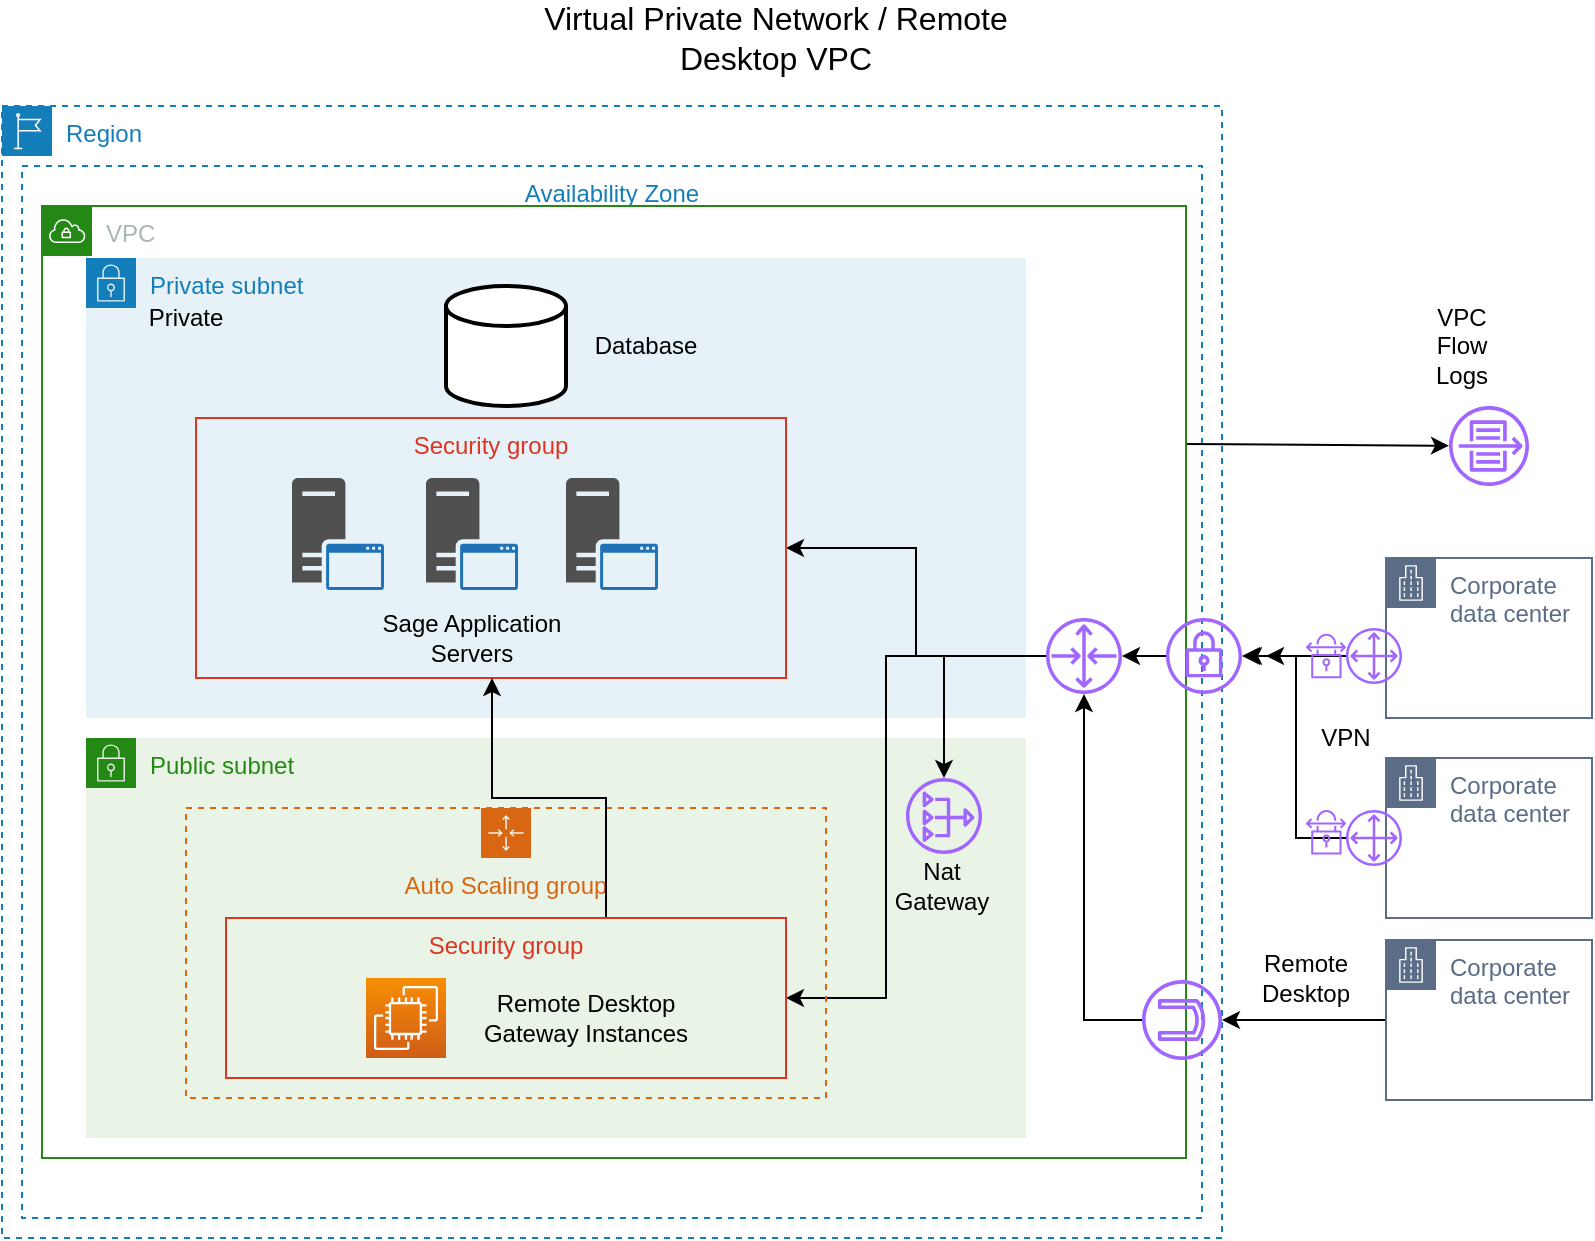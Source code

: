 <mxfile version="15.3.2" type="github">
  <diagram id="Ng4vTh4RIxkkyutnl7do" name="Page-1">
    <mxGraphModel dx="1629" dy="903" grid="1" gridSize="10" guides="1" tooltips="1" connect="1" arrows="1" fold="1" page="1" pageScale="1" pageWidth="850" pageHeight="1100" math="0" shadow="0">
      <root>
        <mxCell id="0" />
        <mxCell id="1" parent="0" />
        <mxCell id="VLrqjqYAiCNGpX6sq8kv-6" value="Public subnet" style="points=[[0,0],[0.25,0],[0.5,0],[0.75,0],[1,0],[1,0.25],[1,0.5],[1,0.75],[1,1],[0.75,1],[0.5,1],[0.25,1],[0,1],[0,0.75],[0,0.5],[0,0.25]];outlineConnect=0;gradientColor=none;html=1;whiteSpace=wrap;fontSize=12;fontStyle=0;shape=mxgraph.aws4.group;grIcon=mxgraph.aws4.group_security_group;grStroke=0;strokeColor=#248814;fillColor=#E9F3E6;verticalAlign=top;align=left;spacingLeft=30;fontColor=#248814;dashed=0;" vertex="1" parent="1">
          <mxGeometry x="80" y="380" width="470" height="200" as="geometry" />
        </mxCell>
        <mxCell id="VLrqjqYAiCNGpX6sq8kv-4" value="Private subnet" style="points=[[0,0],[0.25,0],[0.5,0],[0.75,0],[1,0],[1,0.25],[1,0.5],[1,0.75],[1,1],[0.75,1],[0.5,1],[0.25,1],[0,1],[0,0.75],[0,0.5],[0,0.25]];outlineConnect=0;gradientColor=none;html=1;whiteSpace=wrap;fontSize=12;fontStyle=0;shape=mxgraph.aws4.group;grIcon=mxgraph.aws4.group_security_group;grStroke=0;strokeColor=#147EBA;fillColor=#E6F2F8;verticalAlign=top;align=left;spacingLeft=30;fontColor=#147EBA;dashed=0;" vertex="1" parent="1">
          <mxGeometry x="80" y="140" width="470" height="230" as="geometry" />
        </mxCell>
        <mxCell id="3DtsWVznEwY_HvSgMNmU-1" value="Region" style="points=[[0,0],[0.25,0],[0.5,0],[0.75,0],[1,0],[1,0.25],[1,0.5],[1,0.75],[1,1],[0.75,1],[0.5,1],[0.25,1],[0,1],[0,0.75],[0,0.5],[0,0.25]];outlineConnect=0;gradientColor=none;html=1;whiteSpace=wrap;fontSize=12;fontStyle=0;shape=mxgraph.aws4.group;grIcon=mxgraph.aws4.group_region;strokeColor=#147EBA;fillColor=none;verticalAlign=top;align=left;spacingLeft=30;fontColor=#147EBA;dashed=1;" parent="1" vertex="1">
          <mxGeometry x="38" y="64" width="610" height="566" as="geometry" />
        </mxCell>
        <mxCell id="3DtsWVznEwY_HvSgMNmU-7" value="Availability Zone" style="fillColor=none;strokeColor=#147EBA;dashed=1;verticalAlign=top;fontStyle=0;fontColor=#147EBA;" parent="1" vertex="1">
          <mxGeometry x="48" y="94" width="590" height="526" as="geometry" />
        </mxCell>
        <mxCell id="3DtsWVznEwY_HvSgMNmU-8" style="edgeStyle=none;rounded=0;orthogonalLoop=1;jettySize=auto;html=1;exitX=1;exitY=0.25;exitDx=0;exitDy=0;shadow=0;" parent="1" source="3DtsWVznEwY_HvSgMNmU-9" target="3DtsWVznEwY_HvSgMNmU-45" edge="1">
          <mxGeometry relative="1" as="geometry">
            <Array as="points" />
          </mxGeometry>
        </mxCell>
        <mxCell id="3DtsWVznEwY_HvSgMNmU-9" value="VPC" style="points=[[0,0],[0.25,0],[0.5,0],[0.75,0],[1,0],[1,0.25],[1,0.5],[1,0.75],[1,1],[0.75,1],[0.5,1],[0.25,1],[0,1],[0,0.75],[0,0.5],[0,0.25]];outlineConnect=0;gradientColor=none;html=1;whiteSpace=wrap;fontSize=12;fontStyle=0;shape=mxgraph.aws4.group;grIcon=mxgraph.aws4.group_vpc;strokeColor=#248814;fillColor=none;verticalAlign=top;align=left;spacingLeft=30;fontColor=#AAB7B8;dashed=0;" parent="1" vertex="1">
          <mxGeometry x="58" y="114" width="572" height="476" as="geometry" />
        </mxCell>
        <mxCell id="3DtsWVznEwY_HvSgMNmU-16" style="edgeStyle=none;rounded=0;orthogonalLoop=1;jettySize=auto;html=1;entryX=0;entryY=0.5;entryDx=0;entryDy=0;entryPerimeter=0;shadow=0;" parent="1" edge="1">
          <mxGeometry relative="1" as="geometry">
            <mxPoint x="718" y="303" as="sourcePoint" />
            <mxPoint x="718" y="303" as="targetPoint" />
          </mxGeometry>
        </mxCell>
        <mxCell id="3DtsWVznEwY_HvSgMNmU-19" value="Private" style="text;html=1;strokeColor=none;fillColor=none;align=center;verticalAlign=middle;whiteSpace=wrap;rounded=0;" parent="1" vertex="1">
          <mxGeometry x="100" y="160" width="60" height="20" as="geometry" />
        </mxCell>
        <mxCell id="3DtsWVznEwY_HvSgMNmU-45" value="" style="sketch=0;outlineConnect=0;fontColor=#232F3E;gradientColor=none;fillColor=#A166FF;strokeColor=none;dashed=0;verticalLabelPosition=bottom;verticalAlign=top;align=center;html=1;fontSize=12;fontStyle=0;aspect=fixed;pointerEvents=1;shape=mxgraph.aws4.flow_logs;" parent="1" vertex="1">
          <mxGeometry x="761.5" y="214" width="40" height="40" as="geometry" />
        </mxCell>
        <mxCell id="3DtsWVznEwY_HvSgMNmU-46" value="VPC Flow Logs" style="text;html=1;strokeColor=none;fillColor=none;align=center;verticalAlign=middle;whiteSpace=wrap;rounded=0;" parent="1" vertex="1">
          <mxGeometry x="748" y="174" width="40" height="20" as="geometry" />
        </mxCell>
        <mxCell id="3DtsWVznEwY_HvSgMNmU-47" value="&lt;font style=&quot;font-size: 16px&quot;&gt;Virtual Private Network / Remote Desktop VPC&lt;/font&gt;" style="text;html=1;strokeColor=none;fillColor=none;align=center;verticalAlign=middle;whiteSpace=wrap;rounded=0;" parent="1" vertex="1">
          <mxGeometry x="304" y="20" width="242" height="20" as="geometry" />
        </mxCell>
        <mxCell id="3DtsWVznEwY_HvSgMNmU-48" value="Corporate data center" style="points=[[0,0],[0.25,0],[0.5,0],[0.75,0],[1,0],[1,0.25],[1,0.5],[1,0.75],[1,1],[0.75,1],[0.5,1],[0.25,1],[0,1],[0,0.75],[0,0.5],[0,0.25]];outlineConnect=0;gradientColor=none;html=1;whiteSpace=wrap;fontSize=12;fontStyle=0;shape=mxgraph.aws4.group;grIcon=mxgraph.aws4.group_corporate_data_center;strokeColor=#5A6C86;fillColor=none;verticalAlign=top;align=left;spacingLeft=30;fontColor=#5A6C86;dashed=0;" parent="1" vertex="1">
          <mxGeometry x="730" y="290" width="103" height="80" as="geometry" />
        </mxCell>
        <mxCell id="3DtsWVznEwY_HvSgMNmU-49" value="Corporate data center" style="points=[[0,0],[0.25,0],[0.5,0],[0.75,0],[1,0],[1,0.25],[1,0.5],[1,0.75],[1,1],[0.75,1],[0.5,1],[0.25,1],[0,1],[0,0.75],[0,0.5],[0,0.25]];outlineConnect=0;gradientColor=none;html=1;whiteSpace=wrap;fontSize=12;fontStyle=0;shape=mxgraph.aws4.group;grIcon=mxgraph.aws4.group_corporate_data_center;strokeColor=#5A6C86;fillColor=none;verticalAlign=top;align=left;spacingLeft=30;fontColor=#5A6C86;dashed=0;" parent="1" vertex="1">
          <mxGeometry x="730" y="390" width="103" height="80" as="geometry" />
        </mxCell>
        <mxCell id="3DtsWVznEwY_HvSgMNmU-58" style="edgeStyle=orthogonalEdgeStyle;rounded=0;orthogonalLoop=1;jettySize=auto;html=1;" parent="1" source="3DtsWVznEwY_HvSgMNmU-51" edge="1">
          <mxGeometry relative="1" as="geometry">
            <mxPoint x="670" y="339" as="targetPoint" />
          </mxGeometry>
        </mxCell>
        <mxCell id="3DtsWVznEwY_HvSgMNmU-61" value="" style="edgeStyle=orthogonalEdgeStyle;rounded=0;orthogonalLoop=1;jettySize=auto;html=1;" parent="1" source="3DtsWVznEwY_HvSgMNmU-51" target="3DtsWVznEwY_HvSgMNmU-59" edge="1">
          <mxGeometry relative="1" as="geometry" />
        </mxCell>
        <mxCell id="3DtsWVznEwY_HvSgMNmU-51" value="" style="sketch=0;outlineConnect=0;fontColor=#232F3E;gradientColor=none;fillColor=#A166FF;strokeColor=none;dashed=0;verticalLabelPosition=bottom;verticalAlign=top;align=center;html=1;fontSize=12;fontStyle=0;aspect=fixed;pointerEvents=1;shape=mxgraph.aws4.customer_gateway;" parent="1" vertex="1">
          <mxGeometry x="710" y="325" width="28" height="28" as="geometry" />
        </mxCell>
        <mxCell id="3DtsWVznEwY_HvSgMNmU-55" style="edgeStyle=orthogonalEdgeStyle;rounded=0;orthogonalLoop=1;jettySize=auto;html=1;entryX=1;entryY=0.5;entryDx=0;entryDy=0;entryPerimeter=0;" parent="1" source="3DtsWVznEwY_HvSgMNmU-52" edge="1">
          <mxGeometry relative="1" as="geometry">
            <mxPoint x="659" y="339" as="targetPoint" />
            <Array as="points">
              <mxPoint x="685" y="430" />
              <mxPoint x="685" y="339" />
            </Array>
          </mxGeometry>
        </mxCell>
        <mxCell id="3DtsWVznEwY_HvSgMNmU-52" value="" style="sketch=0;outlineConnect=0;fontColor=#232F3E;gradientColor=none;fillColor=#A166FF;strokeColor=none;dashed=0;verticalLabelPosition=bottom;verticalAlign=top;align=center;html=1;fontSize=12;fontStyle=0;aspect=fixed;pointerEvents=1;shape=mxgraph.aws4.customer_gateway;" parent="1" vertex="1">
          <mxGeometry x="710" y="416" width="28" height="28" as="geometry" />
        </mxCell>
        <mxCell id="3DtsWVznEwY_HvSgMNmU-74" style="edgeStyle=orthogonalEdgeStyle;rounded=0;orthogonalLoop=1;jettySize=auto;html=1;" parent="1" source="3DtsWVznEwY_HvSgMNmU-59" target="3DtsWVznEwY_HvSgMNmU-73" edge="1">
          <mxGeometry relative="1" as="geometry" />
        </mxCell>
        <mxCell id="3DtsWVznEwY_HvSgMNmU-59" value="" style="sketch=0;outlineConnect=0;fontColor=#232F3E;gradientColor=none;fillColor=#A166FF;strokeColor=none;dashed=0;verticalLabelPosition=bottom;verticalAlign=top;align=center;html=1;fontSize=12;fontStyle=0;aspect=fixed;pointerEvents=1;shape=mxgraph.aws4.vpn_gateway;" parent="1" vertex="1">
          <mxGeometry x="620" y="320" width="38" height="38" as="geometry" />
        </mxCell>
        <mxCell id="3DtsWVznEwY_HvSgMNmU-60" value="" style="sketch=0;outlineConnect=0;fontColor=#232F3E;gradientColor=none;fillColor=#A166FF;strokeColor=none;dashed=0;verticalLabelPosition=bottom;verticalAlign=top;align=center;html=1;fontSize=12;fontStyle=0;aspect=fixed;pointerEvents=1;shape=mxgraph.aws4.vpn_connection;" parent="1" vertex="1">
          <mxGeometry x="690" y="327.85" width="20" height="22.29" as="geometry" />
        </mxCell>
        <mxCell id="3DtsWVznEwY_HvSgMNmU-62" value="" style="sketch=0;outlineConnect=0;fontColor=#232F3E;gradientColor=none;fillColor=#A166FF;strokeColor=none;dashed=0;verticalLabelPosition=bottom;verticalAlign=top;align=center;html=1;fontSize=12;fontStyle=0;aspect=fixed;pointerEvents=1;shape=mxgraph.aws4.vpn_connection;" parent="1" vertex="1">
          <mxGeometry x="690" y="416" width="20" height="22.29" as="geometry" />
        </mxCell>
        <mxCell id="3DtsWVznEwY_HvSgMNmU-64" value="" style="sketch=0;pointerEvents=1;shadow=0;dashed=0;html=1;strokeColor=none;fillColor=#505050;labelPosition=center;verticalLabelPosition=bottom;verticalAlign=top;outlineConnect=0;align=center;shape=mxgraph.office.servers.application_server_blue;" parent="1" vertex="1">
          <mxGeometry x="183" y="250" width="46" height="56" as="geometry" />
        </mxCell>
        <mxCell id="3DtsWVznEwY_HvSgMNmU-65" value="" style="sketch=0;pointerEvents=1;shadow=0;dashed=0;html=1;strokeColor=none;fillColor=#505050;labelPosition=center;verticalLabelPosition=bottom;verticalAlign=top;outlineConnect=0;align=center;shape=mxgraph.office.servers.application_server_blue;" parent="1" vertex="1">
          <mxGeometry x="250" y="250" width="46" height="56" as="geometry" />
        </mxCell>
        <mxCell id="3DtsWVznEwY_HvSgMNmU-66" value="" style="sketch=0;pointerEvents=1;shadow=0;dashed=0;html=1;strokeColor=none;fillColor=#505050;labelPosition=center;verticalLabelPosition=bottom;verticalAlign=top;outlineConnect=0;align=center;shape=mxgraph.office.servers.application_server_blue;" parent="1" vertex="1">
          <mxGeometry x="320" y="250" width="46" height="56" as="geometry" />
        </mxCell>
        <mxCell id="3DtsWVznEwY_HvSgMNmU-67" value="Sage Application&lt;br&gt;Servers" style="text;html=1;strokeColor=none;fillColor=none;align=center;verticalAlign=middle;whiteSpace=wrap;rounded=0;" parent="1" vertex="1">
          <mxGeometry x="183" y="320" width="180" height="20" as="geometry" />
        </mxCell>
        <mxCell id="3DtsWVznEwY_HvSgMNmU-68" value="" style="strokeWidth=2;html=1;shape=mxgraph.flowchart.database;whiteSpace=wrap;" parent="1" vertex="1">
          <mxGeometry x="260" y="154" width="60" height="60" as="geometry" />
        </mxCell>
        <mxCell id="3DtsWVznEwY_HvSgMNmU-69" value="Database" style="text;html=1;strokeColor=none;fillColor=none;align=center;verticalAlign=middle;whiteSpace=wrap;rounded=0;" parent="1" vertex="1">
          <mxGeometry x="320" y="174" width="80" height="20" as="geometry" />
        </mxCell>
        <mxCell id="VLrqjqYAiCNGpX6sq8kv-20" style="edgeStyle=orthogonalEdgeStyle;rounded=0;orthogonalLoop=1;jettySize=auto;html=1;" edge="1" parent="1" source="3DtsWVznEwY_HvSgMNmU-73" target="VLrqjqYAiCNGpX6sq8kv-5">
          <mxGeometry relative="1" as="geometry" />
        </mxCell>
        <mxCell id="VLrqjqYAiCNGpX6sq8kv-21" style="edgeStyle=orthogonalEdgeStyle;rounded=0;orthogonalLoop=1;jettySize=auto;html=1;" edge="1" parent="1" source="3DtsWVznEwY_HvSgMNmU-73" target="VLrqjqYAiCNGpX6sq8kv-7">
          <mxGeometry relative="1" as="geometry" />
        </mxCell>
        <mxCell id="VLrqjqYAiCNGpX6sq8kv-22" style="edgeStyle=orthogonalEdgeStyle;rounded=0;orthogonalLoop=1;jettySize=auto;html=1;entryX=1;entryY=0.5;entryDx=0;entryDy=0;" edge="1" parent="1" source="3DtsWVznEwY_HvSgMNmU-73" target="VLrqjqYAiCNGpX6sq8kv-10">
          <mxGeometry relative="1" as="geometry">
            <Array as="points">
              <mxPoint x="480" y="339" />
              <mxPoint x="480" y="510" />
            </Array>
          </mxGeometry>
        </mxCell>
        <mxCell id="3DtsWVznEwY_HvSgMNmU-73" value="" style="sketch=0;outlineConnect=0;fontColor=#232F3E;gradientColor=none;fillColor=#A166FF;strokeColor=none;dashed=0;verticalLabelPosition=bottom;verticalAlign=top;align=center;html=1;fontSize=12;fontStyle=0;aspect=fixed;pointerEvents=1;shape=mxgraph.aws4.router;" parent="1" vertex="1">
          <mxGeometry x="560" y="320" width="38" height="38" as="geometry" />
        </mxCell>
        <mxCell id="VLrqjqYAiCNGpX6sq8kv-2" value="VPN" style="text;html=1;strokeColor=none;fillColor=none;align=center;verticalAlign=middle;whiteSpace=wrap;rounded=0;" vertex="1" parent="1">
          <mxGeometry x="690" y="370" width="40" height="20" as="geometry" />
        </mxCell>
        <mxCell id="VLrqjqYAiCNGpX6sq8kv-5" value="Security group" style="fillColor=none;strokeColor=#DD3522;verticalAlign=top;fontStyle=0;fontColor=#DD3522;" vertex="1" parent="1">
          <mxGeometry x="135" y="220" width="295" height="130" as="geometry" />
        </mxCell>
        <mxCell id="VLrqjqYAiCNGpX6sq8kv-7" value="" style="sketch=0;outlineConnect=0;fontColor=#232F3E;gradientColor=none;fillColor=#A166FF;strokeColor=none;dashed=0;verticalLabelPosition=bottom;verticalAlign=top;align=center;html=1;fontSize=12;fontStyle=0;aspect=fixed;pointerEvents=1;shape=mxgraph.aws4.nat_gateway;" vertex="1" parent="1">
          <mxGeometry x="490" y="400" width="38" height="38" as="geometry" />
        </mxCell>
        <mxCell id="VLrqjqYAiCNGpX6sq8kv-9" value="Auto Scaling group" style="points=[[0,0],[0.25,0],[0.5,0],[0.75,0],[1,0],[1,0.25],[1,0.5],[1,0.75],[1,1],[0.75,1],[0.5,1],[0.25,1],[0,1],[0,0.75],[0,0.5],[0,0.25]];outlineConnect=0;gradientColor=none;html=1;whiteSpace=wrap;fontSize=12;fontStyle=0;shape=mxgraph.aws4.groupCenter;grIcon=mxgraph.aws4.group_auto_scaling_group;grStroke=1;strokeColor=#D86613;fillColor=none;verticalAlign=top;align=center;fontColor=#D86613;dashed=1;spacingTop=25;" vertex="1" parent="1">
          <mxGeometry x="130" y="415" width="320" height="145" as="geometry" />
        </mxCell>
        <mxCell id="VLrqjqYAiCNGpX6sq8kv-24" style="edgeStyle=orthogonalEdgeStyle;rounded=0;orthogonalLoop=1;jettySize=auto;html=1;" edge="1" parent="1" source="VLrqjqYAiCNGpX6sq8kv-10" target="VLrqjqYAiCNGpX6sq8kv-5">
          <mxGeometry relative="1" as="geometry">
            <Array as="points">
              <mxPoint x="340" y="410" />
              <mxPoint x="283" y="410" />
            </Array>
          </mxGeometry>
        </mxCell>
        <mxCell id="VLrqjqYAiCNGpX6sq8kv-10" value="Security group" style="fillColor=none;strokeColor=#DD3522;verticalAlign=top;fontStyle=0;fontColor=#DD3522;" vertex="1" parent="1">
          <mxGeometry x="150" y="470" width="280" height="80" as="geometry" />
        </mxCell>
        <mxCell id="VLrqjqYAiCNGpX6sq8kv-11" value="" style="sketch=0;points=[[0,0,0],[0.25,0,0],[0.5,0,0],[0.75,0,0],[1,0,0],[0,1,0],[0.25,1,0],[0.5,1,0],[0.75,1,0],[1,1,0],[0,0.25,0],[0,0.5,0],[0,0.75,0],[1,0.25,0],[1,0.5,0],[1,0.75,0]];outlineConnect=0;fontColor=#232F3E;gradientColor=#F78E04;gradientDirection=north;fillColor=#D05C17;strokeColor=#ffffff;dashed=0;verticalLabelPosition=bottom;verticalAlign=top;align=center;html=1;fontSize=12;fontStyle=0;aspect=fixed;shape=mxgraph.aws4.resourceIcon;resIcon=mxgraph.aws4.ec2;" vertex="1" parent="1">
          <mxGeometry x="220" y="500" width="40" height="40" as="geometry" />
        </mxCell>
        <mxCell id="VLrqjqYAiCNGpX6sq8kv-12" value="Remote Desktop Gateway Instances" style="text;html=1;strokeColor=none;fillColor=none;align=center;verticalAlign=middle;whiteSpace=wrap;rounded=0;" vertex="1" parent="1">
          <mxGeometry x="270" y="510" width="120" height="20" as="geometry" />
        </mxCell>
        <mxCell id="VLrqjqYAiCNGpX6sq8kv-16" style="edgeStyle=orthogonalEdgeStyle;rounded=0;orthogonalLoop=1;jettySize=auto;html=1;" edge="1" parent="1" source="VLrqjqYAiCNGpX6sq8kv-13" target="3DtsWVznEwY_HvSgMNmU-73">
          <mxGeometry relative="1" as="geometry" />
        </mxCell>
        <mxCell id="VLrqjqYAiCNGpX6sq8kv-13" value="" style="sketch=0;outlineConnect=0;fontColor=#232F3E;gradientColor=none;fillColor=#A166FF;strokeColor=none;dashed=0;verticalLabelPosition=bottom;verticalAlign=top;align=center;html=1;fontSize=12;fontStyle=0;aspect=fixed;pointerEvents=1;shape=mxgraph.aws4.internet_gateway;rotation=90;" vertex="1" parent="1">
          <mxGeometry x="608" y="501" width="40" height="40" as="geometry" />
        </mxCell>
        <mxCell id="VLrqjqYAiCNGpX6sq8kv-15" style="edgeStyle=orthogonalEdgeStyle;rounded=0;orthogonalLoop=1;jettySize=auto;html=1;" edge="1" parent="1" source="VLrqjqYAiCNGpX6sq8kv-14" target="VLrqjqYAiCNGpX6sq8kv-13">
          <mxGeometry relative="1" as="geometry" />
        </mxCell>
        <mxCell id="VLrqjqYAiCNGpX6sq8kv-14" value="Corporate data center" style="points=[[0,0],[0.25,0],[0.5,0],[0.75,0],[1,0],[1,0.25],[1,0.5],[1,0.75],[1,1],[0.75,1],[0.5,1],[0.25,1],[0,1],[0,0.75],[0,0.5],[0,0.25]];outlineConnect=0;gradientColor=none;html=1;whiteSpace=wrap;fontSize=12;fontStyle=0;shape=mxgraph.aws4.group;grIcon=mxgraph.aws4.group_corporate_data_center;strokeColor=#5A6C86;fillColor=none;verticalAlign=top;align=left;spacingLeft=30;fontColor=#5A6C86;dashed=0;" vertex="1" parent="1">
          <mxGeometry x="730" y="481" width="103" height="80" as="geometry" />
        </mxCell>
        <mxCell id="VLrqjqYAiCNGpX6sq8kv-17" value="Nat Gateway" style="text;html=1;strokeColor=none;fillColor=none;align=center;verticalAlign=middle;whiteSpace=wrap;rounded=0;" vertex="1" parent="1">
          <mxGeometry x="488" y="444" width="40" height="20" as="geometry" />
        </mxCell>
        <mxCell id="VLrqjqYAiCNGpX6sq8kv-18" value="Remote Desktop" style="text;html=1;strokeColor=none;fillColor=none;align=center;verticalAlign=middle;whiteSpace=wrap;rounded=0;" vertex="1" parent="1">
          <mxGeometry x="670" y="490" width="40" height="20" as="geometry" />
        </mxCell>
      </root>
    </mxGraphModel>
  </diagram>
</mxfile>
